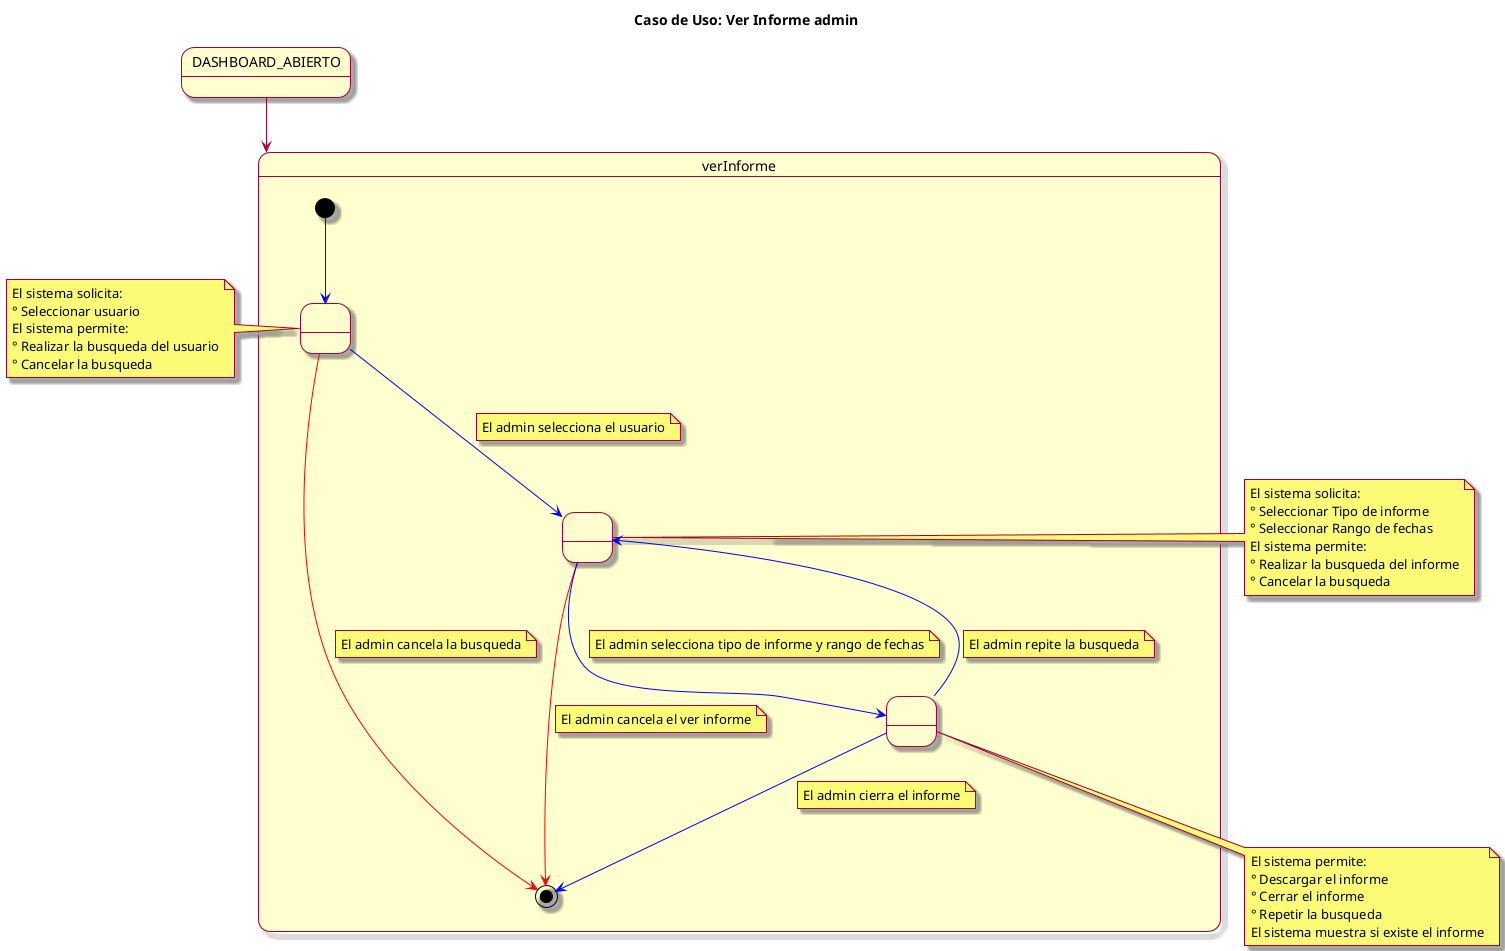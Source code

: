@startuml descripción CDU informe

skin rose
title Caso de Uso: Ver Informe admin

state DASHBOARD_ABIERTO

DASHBOARD_ABIERTO --> verInforme

state verInforme {
  [*] -[#blue]-> seleccionarUsuario
  state " " as seleccionarUsuario
  seleccionarUsuario -[#blue]-> tipoInforme
  note on link: El admin selecciona el usuario
  seleccionarUsuario -[#red]-> [*]
  note on link: El admin cancela la busqueda

  state " " as tipoInforme
  tipoInforme -[#red]-> [*]
  note on link: El admin cancela el ver informe
  tipoInforme -[#blue]-> mostrarInforme
  note on link: El admin selecciona tipo de informe y rango de fechas

  state " " as mostrarInforme
  mostrarInforme  -[#blue]-> [*]
  note on link: El admin cierra el informe
  mostrarInforme -[#blue]-> tipoInforme 
  note on link: El admin repite la busqueda
}

note left of seleccionarUsuario
  El sistema solicita:
  ° Seleccionar usuario
  El sistema permite:
  ° Realizar la busqueda del usuario
  ° Cancelar la busqueda
end note

note bottom of mostrarInforme
  El sistema permite:
  ° Descargar el informe
  ° Cerrar el informe
  ° Repetir la busqueda
  El sistema muestra si existe el informe
end note

note left of tipoInforme
  El sistema solicita:
  ° Seleccionar Tipo de informe
  ° Seleccionar Rango de fechas
  El sistema permite:
  ° Realizar la busqueda del informe
  ° Cancelar la busqueda
end note
@enduml
